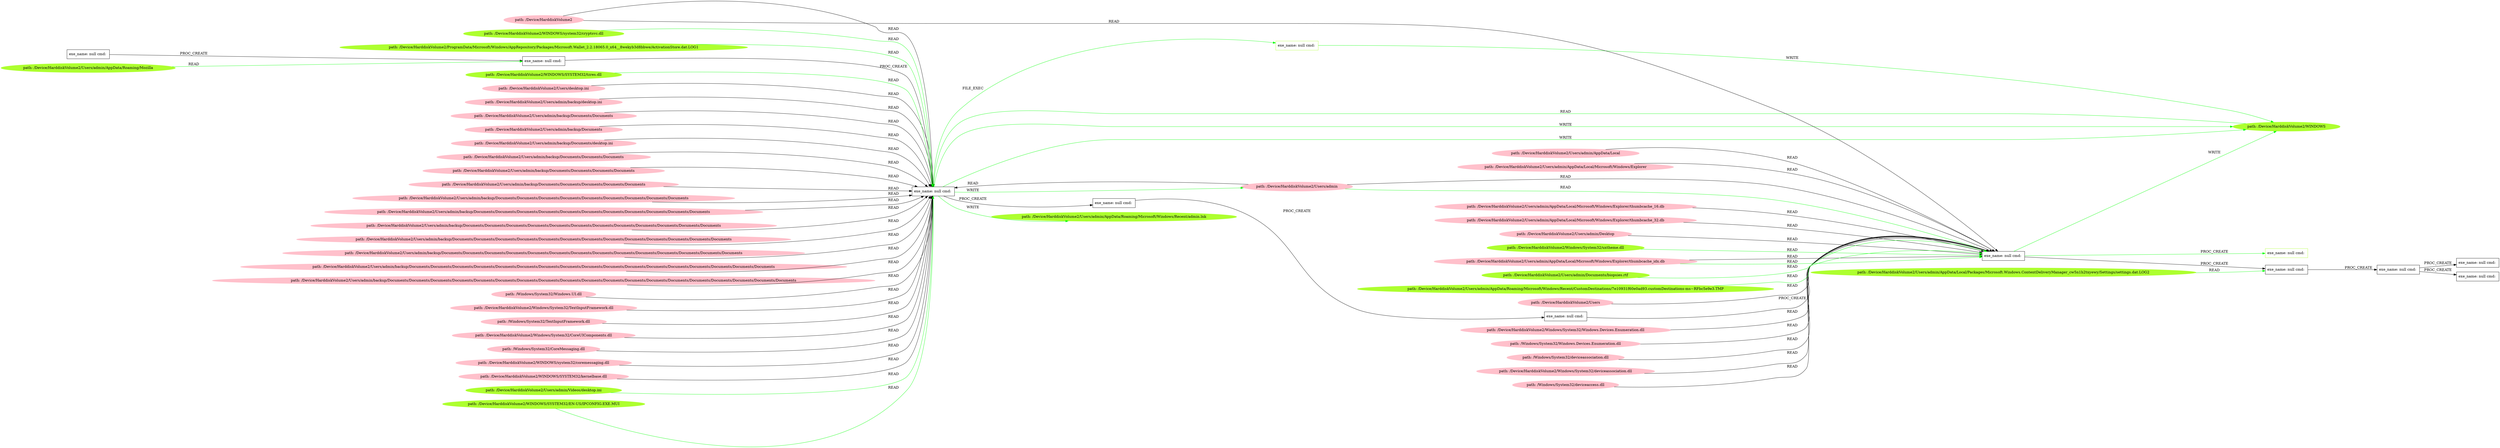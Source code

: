 digraph {
	rankdir=LR
	17 [label="exe_name: null cmd: " color=black shape=box style=solid]
	84 [label="exe_name: null cmd: " color=greenyellow shape=box style=solid]
	17 -> 84 [label=FILE_EXEC color=green]
	68 [label="path: /Device/HarddiskVolume2/Users/admin" color=pink shape=oval style=filled]
	29 [label="exe_name: null cmd: " color=black shape=box style=solid]
	68 -> 29 [label=READ color=green]
	75 [label="path: /Device/HarddiskVolume2/WINDOWS" color=greenyellow shape=oval style=filled]
	17 [label="exe_name: null cmd: " color=black shape=box style=solid]
	75 -> 17 [label=READ color=green]
	28 [label="exe_name: null cmd: " color=black shape=box style=solid]
	18 [label="exe_name: null cmd: " color=black shape=box style=solid]
	28 -> 18 [label=PROC_CREATE color=black]
	18 [label="exe_name: null cmd: " color=black shape=box style=solid]
	17 [label="exe_name: null cmd: " color=black shape=box style=solid]
	18 -> 17 [label=PROC_CREATE color=black]
	64 [label="path: /Device/HarddiskVolume2" color=pink shape=oval style=filled]
	17 [label="exe_name: null cmd: " color=black shape=box style=solid]
	64 -> 17 [label=READ color=black]
	38 [label="path: /Device/HarddiskVolume2/Users/desktop.ini" color=pink shape=oval style=filled]
	17 [label="exe_name: null cmd: " color=black shape=box style=solid]
	38 -> 17 [label=READ color=black]
	68 [label="path: /Device/HarddiskVolume2/Users/admin" color=pink shape=oval style=filled]
	17 [label="exe_name: null cmd: " color=black shape=box style=solid]
	68 -> 17 [label=READ color=black]
	16 [label="path: /Device/HarddiskVolume2/Users/admin/backup/desktop.ini" color=pink shape=oval style=filled]
	17 [label="exe_name: null cmd: " color=black shape=box style=solid]
	16 -> 17 [label=READ color=black]
	51 [label="path: /Device/HarddiskVolume2/Users/admin/backup/Documents/Documents" color=pink shape=oval style=filled]
	17 [label="exe_name: null cmd: " color=black shape=box style=solid]
	51 -> 17 [label=READ color=black]
	13 [label="path: /Device/HarddiskVolume2/Users/admin/backup/Documents" color=pink shape=oval style=filled]
	17 [label="exe_name: null cmd: " color=black shape=box style=solid]
	13 -> 17 [label=READ color=black]
	8 [label="path: /Device/HarddiskVolume2/Users/admin/backup/Documents/desktop.ini" color=pink shape=oval style=filled]
	17 [label="exe_name: null cmd: " color=black shape=box style=solid]
	8 -> 17 [label=READ color=black]
	52 [label="path: /Device/HarddiskVolume2/Users/admin/backup/Documents/Documents/Documents" color=pink shape=oval style=filled]
	17 [label="exe_name: null cmd: " color=black shape=box style=solid]
	52 -> 17 [label=READ color=black]
	40 [label="path: /Device/HarddiskVolume2/Users/admin/backup/Documents/Documents/Documents/Documents" color=pink shape=oval style=filled]
	17 [label="exe_name: null cmd: " color=black shape=box style=solid]
	40 -> 17 [label=READ color=black]
	19 [label="path: /Device/HarddiskVolume2/Users/admin/backup/Documents/Documents/Documents/Documents/Documents" color=pink shape=oval style=filled]
	17 [label="exe_name: null cmd: " color=black shape=box style=solid]
	19 -> 17 [label=READ color=black]
	12 [label="path: /Device/HarddiskVolume2/Users/admin/backup/Documents/Documents/Documents/Documents/Documents/Documents/Documents/Documents/Documents" color=pink shape=oval style=filled]
	17 [label="exe_name: null cmd: " color=black shape=box style=solid]
	12 -> 17 [label=READ color=black]
	14 [label="path: /Device/HarddiskVolume2/Users/admin/backup/Documents/Documents/Documents/Documents/Documents/Documents/Documents/Documents/Documents/Documents/Documents" color=pink shape=oval style=filled]
	17 [label="exe_name: null cmd: " color=black shape=box style=solid]
	14 -> 17 [label=READ color=black]
	59 [label="path: /Device/HarddiskVolume2/Users/admin/backup/Documents/Documents/Documents/Documents/Documents/Documents/Documents/Documents/Documents/Documents/Documents/Documents" color=pink shape=oval style=filled]
	17 [label="exe_name: null cmd: " color=black shape=box style=solid]
	59 -> 17 [label=READ color=black]
	46 [label="path: /Device/HarddiskVolume2/Users/admin/backup/Documents/Documents/Documents/Documents/Documents/Documents/Documents/Documents/Documents/Documents/Documents/Documents/Documents" color=pink shape=oval style=filled]
	17 [label="exe_name: null cmd: " color=black shape=box style=solid]
	46 -> 17 [label=READ color=black]
	36 [label="path: /Device/HarddiskVolume2/Users/admin/backup/Documents/Documents/Documents/Documents/Documents/Documents/Documents/Documents/Documents/Documents/Documents/Documents/Documents/Documents" color=pink shape=oval style=filled]
	17 [label="exe_name: null cmd: " color=black shape=box style=solid]
	36 -> 17 [label=READ color=black]
	10 [label="path: /Device/HarddiskVolume2/Users/admin/backup/Documents/Documents/Documents/Documents/Documents/Documents/Documents/Documents/Documents/Documents/Documents/Documents/Documents/Documents/Documents/Documents/Documents" color=pink shape=oval style=filled]
	17 [label="exe_name: null cmd: " color=black shape=box style=solid]
	10 -> 17 [label=READ color=black]
	54 [label="path: /Device/HarddiskVolume2/Users/admin/backup/Documents/Documents/Documents/Documents/Documents/Documents/Documents/Documents/Documents/Documents/Documents/Documents/Documents/Documents/Documents/Documents/Documents/Documents/Documents" color=pink shape=oval style=filled]
	17 [label="exe_name: null cmd: " color=black shape=box style=solid]
	54 -> 17 [label=READ color=black]
	42 [label="path: /Windows/System32/Windows.UI.dll" color=pink shape=oval style=filled]
	17 [label="exe_name: null cmd: " color=black shape=box style=solid]
	42 -> 17 [label=READ color=black]
	55 [label="path: /Device/HarddiskVolume2/Windows/System32/TextInputFramework.dll" color=pink shape=oval style=filled]
	17 [label="exe_name: null cmd: " color=black shape=box style=solid]
	55 -> 17 [label=READ color=black]
	56 [label="path: /Windows/System32/TextInputFramework.dll" color=pink shape=oval style=filled]
	17 [label="exe_name: null cmd: " color=black shape=box style=solid]
	56 -> 17 [label=READ color=black]
	5 [label="path: /Device/HarddiskVolume2/Windows/System32/CoreUIComponents.dll" color=pink shape=oval style=filled]
	17 [label="exe_name: null cmd: " color=black shape=box style=solid]
	5 -> 17 [label=READ color=black]
	9 [label="path: /Windows/System32/CoreMessaging.dll" color=pink shape=oval style=filled]
	17 [label="exe_name: null cmd: " color=black shape=box style=solid]
	9 -> 17 [label=READ color=black]
	21 [label="path: /Device/HarddiskVolume2/WINDOWS/system32/coremessaging.dll" color=pink shape=oval style=filled]
	17 [label="exe_name: null cmd: " color=black shape=box style=solid]
	21 -> 17 [label=READ color=black]
	70 [label="path: /Device/HarddiskVolume2/WINDOWS/SYSTEM32/kernelbase.dll" color=pink shape=oval style=filled]
	17 [label="exe_name: null cmd: " color=black shape=box style=solid]
	70 -> 17 [label=READ color=black]
	17 [label="exe_name: null cmd: " color=black shape=box style=solid]
	15 [label="exe_name: null cmd: " color=black shape=box style=solid]
	17 -> 15 [label=PROC_CREATE color=black]
	15 [label="exe_name: null cmd: " color=black shape=box style=solid]
	31 [label="exe_name: null cmd: " color=black shape=box style=solid]
	15 -> 31 [label=PROC_CREATE color=black]
	31 [label="exe_name: null cmd: " color=black shape=box style=solid]
	29 [label="exe_name: null cmd: " color=black shape=box style=solid]
	31 -> 29 [label=PROC_CREATE color=black]
	24 [label="path: /Device/HarddiskVolume2/Windows/System32/Windows.Devices.Enumeration.dll" color=pink shape=oval style=filled]
	29 [label="exe_name: null cmd: " color=black shape=box style=solid]
	24 -> 29 [label=READ color=black]
	41 [label="path: /Windows/System32/Windows.Devices.Enumeration.dll" color=pink shape=oval style=filled]
	29 [label="exe_name: null cmd: " color=black shape=box style=solid]
	41 -> 29 [label=READ color=black]
	50 [label="path: /Windows/System32/deviceassociation.dll" color=pink shape=oval style=filled]
	29 [label="exe_name: null cmd: " color=black shape=box style=solid]
	50 -> 29 [label=READ color=black]
	26 [label="path: /Device/HarddiskVolume2/Windows/System32/deviceassociation.dll" color=pink shape=oval style=filled]
	29 [label="exe_name: null cmd: " color=black shape=box style=solid]
	26 -> 29 [label=READ color=black]
	64 [label="path: /Device/HarddiskVolume2" color=pink shape=oval style=filled]
	29 [label="exe_name: null cmd: " color=black shape=box style=solid]
	64 -> 29 [label=READ color=black]
	76 [label="path: /Device/HarddiskVolume2/Users/admin/Videos/desktop.ini" color=greenyellow shape=oval style=filled]
	17 [label="exe_name: null cmd: " color=black shape=box style=solid]
	76 -> 17 [label=READ color=green]
	45 [label="path: /Windows/System32/deviceaccess.dll" color=pink shape=oval style=filled]
	29 [label="exe_name: null cmd: " color=black shape=box style=solid]
	45 -> 29 [label=READ color=black]
	82 [label="path: /Device/HarddiskVolume2/WINDOWS/SYSTEM32/EN-US/IPCONFIG.EXE.MUI" color=greenyellow shape=oval style=filled]
	17 [label="exe_name: null cmd: " color=black shape=box style=solid]
	82 -> 17 [label=READ color=green]
	17 [label="exe_name: null cmd: " color=black shape=box style=solid]
	80 [label="path: /Device/HarddiskVolume2/Users/admin/AppData/Roaming/Microsoft/Windows/Recent/admin.lnk" color=greenyellow shape=oval style=filled]
	17 -> 80 [label=WRITE color=green]
	58 [label="path: /Device/HarddiskVolume2/Users/admin/AppData/Local" color=pink shape=oval style=filled]
	29 [label="exe_name: null cmd: " color=black shape=box style=solid]
	58 -> 29 [label=READ color=black]
	68 [label="path: /Device/HarddiskVolume2/Users/admin" color=pink shape=oval style=filled]
	29 [label="exe_name: null cmd: " color=black shape=box style=solid]
	68 -> 29 [label=READ color=black]
	4 [label="path: /Device/HarddiskVolume2/Users/admin/AppData/Local/Microsoft/Windows/Explorer" color=pink shape=oval style=filled]
	29 [label="exe_name: null cmd: " color=black shape=box style=solid]
	4 -> 29 [label=READ color=black]
	32 [label="path: /Device/HarddiskVolume2/Users/admin/AppData/Local/Microsoft/Windows/Explorer/thumbcache_idx.db" color=pink shape=oval style=filled]
	29 [label="exe_name: null cmd: " color=black shape=box style=solid]
	32 -> 29 [label=READ color=black]
	60 [label="path: /Device/HarddiskVolume2/Users/admin/AppData/Local/Microsoft/Windows/Explorer/thumbcache_16.db" color=pink shape=oval style=filled]
	29 [label="exe_name: null cmd: " color=black shape=box style=solid]
	60 -> 29 [label=READ color=black]
	47 [label="path: /Device/HarddiskVolume2/Users/admin/AppData/Local/Microsoft/Windows/Explorer/thumbcache_32.db" color=pink shape=oval style=filled]
	29 [label="exe_name: null cmd: " color=black shape=box style=solid]
	47 -> 29 [label=READ color=black]
	6 [label="path: /Device/HarddiskVolume2/Users/admin/Desktop" color=pink shape=oval style=filled]
	29 [label="exe_name: null cmd: " color=black shape=box style=solid]
	6 -> 29 [label=READ color=black]
	63 [label="path: /Device/HarddiskVolume2/Users" color=pink shape=oval style=filled]
	29 [label="exe_name: null cmd: " color=black shape=box style=solid]
	63 -> 29 [label=READ color=black]
	89 [label="path: /Device/HarddiskVolume2/Windows/System32/uxtheme.dll" color=greenyellow shape=oval style=filled]
	29 [label="exe_name: null cmd: " color=black shape=box style=solid]
	89 -> 29 [label=READ color=green]
	29 [label="exe_name: null cmd: " color=black shape=box style=solid]
	0 [label="exe_name: null cmd: " color=black shape=box style=solid]
	29 -> 0 [label=PROC_CREATE color=black]
	0 [label="exe_name: null cmd: " color=black shape=box style=solid]
	1 [label="exe_name: null cmd: " color=black shape=box style=solid]
	0 -> 1 [label=PROC_CREATE color=black]
	1 [label="exe_name: null cmd: " color=black shape=box style=solid]
	3 [label="exe_name: null cmd: " color=black shape=box style=solid]
	1 -> 3 [label=PROC_CREATE color=black]
	1 [label="exe_name: null cmd: " color=black shape=box style=solid]
	2 [label="exe_name: null cmd: " color=black shape=box style=solid]
	1 -> 2 [label=PROC_CREATE color=black]
	79 [label="path: /Device/HarddiskVolume2/WINDOWS/system32/cryptsvc.dll" color=greenyellow shape=oval style=filled]
	17 [label="exe_name: null cmd: " color=black shape=box style=solid]
	79 -> 17 [label=READ color=green]
	74 [label="path: /Device/HarddiskVolume2/ProgramData/Microsoft/Windows/AppRepository/Packages/Microsoft.Wallet_2.2.18065.0_x64__8wekyb3d8bbwe/ActivationStore.dat.LOG1" color=greenyellow shape=oval style=filled]
	17 [label="exe_name: null cmd: " color=black shape=box style=solid]
	74 -> 17 [label=READ color=green]
	29 [label="exe_name: null cmd: " color=black shape=box style=solid]
	75 [label="path: /Device/HarddiskVolume2/WINDOWS" color=greenyellow shape=oval style=filled]
	29 -> 75 [label=WRITE color=green]
	93 [label="path: /Device/HarddiskVolume2/Users/admin/AppData/Local/Packages/Microsoft.Windows.ContentDeliveryManager_cw5n1h2txyewy/Settings/settings.dat.LOG2" color=greenyellow shape=oval style=filled]
	0 [label="exe_name: null cmd: " color=black shape=box style=solid]
	93 -> 0 [label=READ color=green]
	17 [label="exe_name: null cmd: " color=black shape=box style=solid]
	75 [label="path: /Device/HarddiskVolume2/WINDOWS" color=greenyellow shape=oval style=filled]
	17 -> 75 [label=WRITE color=green]
	17 [label="exe_name: null cmd: " color=black shape=box style=solid]
	68 [label="path: /Device/HarddiskVolume2/Users/admin" color=pink shape=oval style=filled]
	17 -> 68 [label=WRITE color=green]
	90 [label="path: /Device/HarddiskVolume2/Users/admin/Documents/biopsies.rtf" color=greenyellow shape=oval style=filled]
	29 [label="exe_name: null cmd: " color=black shape=box style=solid]
	90 -> 29 [label=READ color=green]
	17 [label="exe_name: null cmd: " color=black shape=box style=solid]
	75 [label="path: /Device/HarddiskVolume2/WINDOWS" color=greenyellow shape=oval style=filled]
	17 -> 75 [label=WRITE color=green]
	84 [label="exe_name: null cmd: " color=greenyellow shape=box style=solid]
	75 [label="path: /Device/HarddiskVolume2/WINDOWS" color=greenyellow shape=oval style=filled]
	84 -> 75 [label=WRITE color=green]
	29 [label="exe_name: null cmd: " color=black shape=box style=solid]
	87 [label="exe_name: null cmd: " color=greenyellow shape=box style=solid]
	29 -> 87 [label=PROC_CREATE color=green]
	78 [label="path: /Device/HarddiskVolume2/WINDOWS/SYSTEM32/tzres.dll" color=greenyellow shape=oval style=filled]
	17 [label="exe_name: null cmd: " color=black shape=box style=solid]
	78 -> 17 [label=READ color=green]
	32 [label="path: /Device/HarddiskVolume2/Users/admin/AppData/Local/Microsoft/Windows/Explorer/thumbcache_idx.db" color=pink shape=oval style=filled]
	29 [label="exe_name: null cmd: " color=black shape=box style=solid]
	32 -> 29 [label=READ color=green]
	73 [label="path: /Device/HarddiskVolume2/Users/admin/AppData/Roaming/Mozilla" color=greenyellow shape=oval style=filled]
	18 [label="exe_name: null cmd: " color=black shape=box style=solid]
	73 -> 18 [label=READ color=green]
	92 [label="path: /Device/HarddiskVolume2/Users/admin/AppData/Roaming/Microsoft/Windows/Recent/CustomDestinations/7e10931f60e0ad93.customDestinations-ms~RFbc5e9e3.TMP" color=greenyellow shape=oval style=filled]
	29 [label="exe_name: null cmd: " color=black shape=box style=solid]
	92 -> 29 [label=READ color=green]
}
